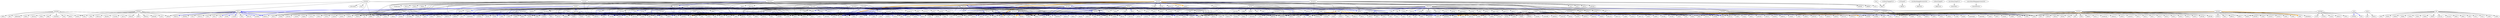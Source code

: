 digraph G {
ZPBP2 -> CASP3;
ZPBP2 -> CASP8;
ZPBP2 -> CASP9;
ZPBP2 -> CBX3;
ZPBP2 -> CDK1;
ZPBP2 -> CKAP4;
ZPBP2 -> CTCF [color=blue, penwidth=2.0];
ZPBP2 -> DNMT1;
ZPBP2 -> E2F1;
ZPBP2 -> HDAC1;
ZPBP2 -> JUN;
ZPBP2 -> KAT2A;
ZPBP2 -> LAMP2;
ZPBP2 -> PML;
ZPBP2 -> RBBP7;
ZPBP2 -> SDHA;
ZPBP2 -> SUV39H1;
ZPBP2 -> TAF15;
ZPBP2 -> USP13;
ZPBP2 -> USP21;
ZPBP2 -> USP22;
ZPBP2 -> YY1;
ZPBP2 -> ZNF217;
ZPBP2 -> ZNF281;
ZPLD1 -> ATM;
ZPLD1 -> ATR;
ZPLD1 -> ATRIP;
ZPLD1 -> BRCA1;
ZPLD1 -> CDK2;
ZPLD1 -> CDK2AP1;
ZPLD1 -> CHEK1;
ZPLD1 -> DDB1;
ZPLD1 -> HDAC1;
ZPLD1 -> KAT2A;
ZPLD1 -> PCNA;
ZPLD1 -> PRMT5;
ZPLD1 -> RNF8;
ZPLD1 -> RPA1;
ZPLD1 -> SETDB1;
ZPLD1 -> TEF;
ZPLD1 -> ZPR1;
ZPR1 -> A2M;
ZPR1 -> AKT1;
ZPR1 -> C3;
ZPR1 -> CASC5;
ZPR1 -> CBX3;
ZPR1 -> CFB;
ZPR1 -> CFD;
ZPR1 -> CTCF;
ZPR1 -> E2F1;
ZPR1 -> HDAC1;
ZPR1 -> KAT2A;
ZPR1 -> MAPK1;
ZPR1 -> NCOA4;
ZPR1 -> PROC;
ZPR1 -> PROS1;
ZPR1 -> RBL2;
ZPR1 -> RPL15;
ZPR1 -> RPL26 [color=orange, penwidth=5.0];
ZPR1 -> RPS27;
ZPR1 -> SAP30;
ZPR1 -> SIRT1;
ZPR1 -> TAF1 [color=orange, penwidth=5.0];
ZPR1 -> TCF4;
ZPR1 -> TOP1;
ZPR1 -> TSC1;
ZPR1 -> USP9X;
ZPR1 -> YY1 [color=orange, penwidth=5.0];
ZPR1 -> ZNF217;
ZRANB1 -> ATM;
ZRANB1 -> ATR;
ZRANB1 -> ATRIP;
ZRANB1 -> BRCA1;
ZRANB1 -> CBX3;
ZRANB1 -> CHD4;
ZRANB1 -> CTCF;
ZRANB1 -> E2F1;
ZRANB1 -> EZH2 [color=blue, penwidth=2.0];
ZRANB1 -> FUS;
ZRANB1 -> HDAC1;
ZRANB1 -> HSP90AA1;
ZRANB1 -> JUN;
ZRANB1 -> KAT2A;
ZRANB1 -> KAT5;
ZRANB1 -> KHDRBS1;
ZRANB1 -> MDM2 [color=blue, penwidth=2.0];
ZRANB1 -> MYC [color=blue, penwidth=2.0];
ZRANB1 -> PARP1;
ZRANB1 -> PCBP1;
ZRANB1 -> PUF60;
ZRANB1 -> RANBP9;
ZRANB1 -> SETDB1;
ZRANB1 -> SUV39H1;
ZRANB1 -> USP37 [color=blue, penwidth=2.0];
ZRANB1 -> YY1;
ZRANB1 -> ZRANB2 [color=blue, penwidth=2.0];
ZRANB2 -> ATRIP;
ZRANB2 -> BRCA1;
ZRANB2 -> BRCA2;
ZRANB2 -> BRIP1;
ZRANB2 -> CBX3 [color=blue, penwidth=2.0];
ZRANB2 -> CBX5;
ZRANB2 -> CDK12;
ZRANB2 -> HDAC1;
ZRANB2 -> KAT2A;
ZRANB2 -> KHDRBS1 [color=blue, penwidth=2.0];
ZRANB2 -> NXF1 [color=blue, penwidth=2.0];
ZRANB2 -> PABPC1 [color=blue, penwidth=2.0];
ZRANB2 -> PALB2;
ZRANB2 -> PARP1;
ZRANB2 -> RANBP9;
ZRANB2 -> RBFOX1 [color=blue, penwidth=2.0];
ZRANB2 -> RPA1;
ZRANB2 -> RPA2;
ZRANB2 -> TSG101;
ZRANB2 -> XRCC5;
ZRANB2 -> XRCC6;
ZRANB2 -> YWHAE;
ZRANB2 -> ZRANB1 [color=blue, penwidth=2.0];
ZRANB3 -> ATM;
ZRANB3 -> ATR;
ZRANB3 -> BRCA1;
ZRANB3 -> C1QBP;
ZRANB3 -> CASC5;
ZRANB3 -> CTCF;
ZRANB3 -> DNMT1;
ZRANB3 -> DUSP1;
ZRANB3 -> E2F1 [color=orange, penwidth=5.0];
ZRANB3 -> EXOSC10;
ZRANB3 -> HAT1;
ZRANB3 -> HDAC1;
ZRANB3 -> KHDRBS1;
ZRANB3 -> MDM2 [color=orange, penwidth=5.0];
ZRANB3 -> NDRG1 [color=orange, penwidth=5.0];
ZRANB3 -> NUDT21;
ZRANB3 -> PARP1;
ZRANB3 -> PUM2;
ZRANB3 -> RAD50;
ZRANB3 -> RAD51;
ZRANB3 -> RBFOX1;
ZRANB3 -> RPA1;
ZRANB3 -> RPA2;
ZRANB3 -> SUV39H1;
ZRANB3 -> YY1;
ZRANB3 -> ZNF217;
ZRANB3 -> ZRANB1 [color=blue, penwidth=2.0];
ZRANB3 -> ZRANB2;
ZRSR1 -> BAX;
ZRSR1 -> BRCA1;
ZRSR1 -> BRCA2;
ZRSR1 -> CASC5;
ZRSR1 -> CASP3;
ZRSR1 -> CTCF [color=blue, penwidth=2.0];
ZRSR1 -> E2F1;
ZRSR1 -> EGFR;
ZRSR1 -> HDAC1;
ZRSR1 -> HDAC2;
ZRSR1 -> KHDRBS1 [color=blue, penwidth=2.0];
ZRSR1 -> KRAS;
ZRSR1 -> MED1;
ZRSR1 -> NCOR1;
ZRSR1 -> NCOR2;
ZRSR1 -> NXF1;
ZRSR1 -> PIK3CA;
ZRSR1 -> PRPF6 [color=blue, penwidth=2.0];
ZRSR1 -> PSMD14;
ZRSR1 -> PTBP1;
ZRSR1 -> PTEN;
ZRSR1 -> RBFOX1;
ZRSR1 -> RPL23A;
ZRSR1 -> RPS27A;
ZRSR1 -> STAT3;
ZRSR1 -> TP53;
ZRSR1 -> UBA6;
ZRSR1 -> USP14;
ZRSR1 -> ZNF143;
ZRSR1 -> ZNF217;
ZRSR1 -> ZNF776;
ZRSR2 -> ATG12;
ZRSR2 -> ATG5;
ZRSR2 -> BAX;
ZRSR2 -> BNIP3;
ZRSR2 -> C15orf53;
ZRSR2 -> CASC5;
ZRSR2 -> CBX3;
ZRSR2 -> CDK8;
ZRSR2 -> CTCF [color=blue, penwidth=2.0];
ZRSR2 -> HDAC1;
ZRSR2 -> KAT2A;
ZRSR2 -> KHDRBS1 [color=blue, penwidth=2.0];
ZRSR2 -> LIG3;
ZRSR2 -> MDM2;
ZRSR2 -> NXF1;
ZRSR2 -> PARP1;
ZRSR2 -> PPM1A;
ZRSR2 -> PSMD14;
ZRSR2 -> PTBP1 [color=blue, penwidth=2.0];
ZRSR2 -> RPA1;
ZRSR2 -> RPA2;
ZRSR2 -> SDHB;
ZRSR2 -> SDHC;
ZRSR2 -> SIN3A;
ZRSR2 -> SP1;
ZRSR2 -> SRSF1 [color=blue, penwidth=2.0];
ZRSR2 -> SRSF2 [color=blue, penwidth=2.0];
ZRSR2 -> SRSF3 [color=blue, penwidth=2.0];
ZRSR2 -> XRCC1;
ZRSR2 -> YY1;
ZRSR2 -> ZNF217;
ZRSR2 -> ZRANB2;
ZSCAN1 -> BMI1;
ZSCAN1 -> CAV1;
ZSCAN1 -> CBX3;
ZSCAN1 -> CBX5;
ZSCAN1 -> CTCF [color=blue, penwidth=2.0];
ZSCAN1 -> E2F1;
ZSCAN1 -> HDAC1 [color=blue, penwidth=2.0];
ZSCAN1 -> HSP90AA1;
ZSCAN1 -> KAT2A;
ZSCAN1 -> KRAS;
ZSCAN1 -> PARP1;
ZSCAN1 -> PML;
ZSCAN1 -> PRC1;
ZSCAN1 -> PTPN1;
ZSCAN1 -> S100A2;
ZSCAN1 -> YY1 [color=blue, penwidth=2.0];
ZSCAN1 -> ZBP1;
ZSCAN1 -> ZNF217;
ZSCAN1 -> ZSCAN10;
ZSCAN1 -> ZSCAN12;
ZSCAN1 -> ZSCAN16;
ZSCAN10 -> ATM [color=blue, penwidth=2.0];
ZSCAN10 -> ATR;
ZSCAN10 -> BRCA1;
ZSCAN10 -> BRCA2;
ZSCAN10 -> CDKN1A;
ZSCAN10 -> CDKN2A;
ZSCAN10 -> CTCF [color=blue, penwidth=2.0];
ZSCAN10 -> DMC1;
ZSCAN10 -> E2F1;
ZSCAN10 -> HDAC1 [color=blue, penwidth=2.0];
ZSCAN10 -> KAT2A;
ZSCAN10 -> KDM6A [color=blue, penwidth=2.0];
ZSCAN10 -> PSMD14;
ZSCAN10 -> RAD51;
ZSCAN10 -> RBBP7;
ZSCAN10 -> TAF1;
ZSCAN10 -> TAT;
ZSCAN10 -> USP9X;
ZSCAN10 -> YY1;
ZSCAN12 -> ATM;
ZSCAN12 -> ATR;
ZSCAN12 -> CDC25A;
ZSCAN12 -> CDK6;
ZSCAN12 -> CDKN1A;
ZSCAN12 -> CDKN2A;
ZSCAN12 -> CTCF;
ZSCAN12 -> HDAC1;
ZSCAN12 -> KAT2A;
ZSCAN12 -> KRAS;
ZSCAN12 -> MDM2;
ZSCAN12 -> MLH1;
ZSCAN12 -> MSH2;
ZSCAN12 -> PRKCB;
ZSCAN12 -> RAD50;
ZSCAN12 -> SETDB1;
ZSCAN12 -> SUV39H1;
ZSCAN12 -> T;
ZSCAN12 -> UBA1;
ZSCAN12 -> USP7;
ZSCAN12 -> USP9X;
ZSCAN12 -> YY1;
ZSCAN12 -> ZNF217;
ZSCAN16 -> ATM;
ZSCAN16 -> ATR;
ZSCAN16 -> ATRIP;
ZSCAN16 -> C3;
ZSCAN16 -> CBX3;
ZSCAN16 -> CHD4;
ZSCAN16 -> CHEK1;
ZSCAN16 -> CTCF;
ZSCAN16 -> E2F1;
ZSCAN16 -> H3F3A;
ZSCAN16 -> HDAC1;
ZSCAN16 -> KAT2A;
ZSCAN16 -> NUDT1;
ZSCAN16 -> PARP1;
ZSCAN16 -> REST;
ZSCAN16 -> RFC3;
ZSCAN16 -> RPA2;
ZSCAN16 -> SMC3;
ZSCAN16 -> TP53INP1;
ZSCAN16 -> YY1;
ZSCAN16 -> ZFP36;
ZSCAN16 -> ZFP42;
ZSCAN16 -> ZNF217;
ZSCAN16 -> ZNF703;
ZSCAN18 -> ATM;
ZSCAN18 -> ATR;
ZSCAN18 -> BRCA1;
ZSCAN18 -> CBX3;
ZSCAN18 -> CDK4;
ZSCAN18 -> CDK6;
ZSCAN18 -> CDKN1A;
ZSCAN18 -> E2F1;
ZSCAN18 -> ETS1;
ZSCAN18 -> GATA1;
ZSCAN18 -> HCFC1;
ZSCAN18 -> HDAC1;
ZSCAN18 -> KAT2A;
ZSCAN18 -> KLF1;
ZSCAN18 -> MACF1;
ZSCAN18 -> NCOA1;
ZSCAN18 -> PARP1;
ZSCAN18 -> PCNA;
ZSCAN18 -> RAD50;
ZSCAN18 -> RBBP7;
ZSCAN18 -> SETDB1 [color=blue, penwidth=2.0];
ZSCAN18 -> TFDP1;
ZSCAN18 -> USP37;
ZSCAN18 -> ZMIZ1;
ZSCAN18 -> ZNF143;
ZSCAN18 -> ZNF217;
ZSCAN18 -> ZNF385A;
ZSCAN2 -> CDKN1A;
ZSCAN2 -> CTCF;
ZSCAN2 -> E2F1;
ZSCAN2 -> GATA1;
ZSCAN2 -> HDAC1;
ZSCAN2 -> HDAC2;
ZSCAN2 -> KAT5;
ZSCAN2 -> PRKD1;
ZSCAN2 -> PTEN;
ZSCAN2 -> RBBP7;
ZSCAN2 -> SMARCAD1;
ZSCAN2 -> SP1;
ZSCAN2 -> SUV39H1;
ZSCAN2 -> TFAP2C;
ZSCAN2 -> TFDP1;
ZSCAN2 -> YY1;
ZSCAN2 -> ZNF131;
ZSCAN2 -> ZNF217;
ZSCAN2 -> ZNF22;
ZSCAN2 -> ZSCAN21;
ZSCAN2 -> ZSCAN22;
ZSCAN20 -> BRCA1;
ZSCAN20 -> CTCF;
ZSCAN20 -> E2F1;
ZSCAN20 -> HDAC1;
ZSCAN20 -> RAD51;
ZSCAN20 -> RPA1;
ZSCAN20 -> TFAP2C;
ZSCAN20 -> YY1;
ZSCAN20 -> ZNF217;
ZSCAN20 -> ZSCAN10;
ZSCAN20 -> ZSCAN4;
ZSCAN21 -> BRCA1;
ZSCAN21 -> BRPF1;
ZSCAN21 -> CASC5;
ZSCAN21 -> CBX3;
ZSCAN21 -> CDK6;
ZSCAN21 -> CTCF [color=blue, penwidth=2.0];
ZSCAN21 -> E2F1 [color=blue, penwidth=2.0];
ZSCAN21 -> HDAC1;
ZSCAN21 -> KAT2A;
ZSCAN21 -> KHDRBS1;
ZSCAN21 -> NPM1;
ZSCAN21 -> SETDB1;
ZSCAN21 -> T;
ZSCAN21 -> TAF1;
ZSCAN21 -> TFDP1;
ZSCAN21 -> YY1;
ZSCAN21 -> ZFP36;
ZSCAN21 -> ZNF217;
ZSCAN22 -> BRCA1;
ZSCAN22 -> CBX3;
ZSCAN22 -> CDK1;
ZSCAN22 -> CDKN1A;
ZSCAN22 -> CHD4;
ZSCAN22 -> CTCF;
ZSCAN22 -> E2F1;
ZSCAN22 -> EP300;
ZSCAN22 -> HJURP;
ZSCAN22 -> KAT2A;
ZSCAN22 -> NUF2;
ZSCAN22 -> PARP1;
ZSCAN22 -> RBBP7;
ZSCAN22 -> SSRP1;
ZSCAN22 -> TP53;
ZSCAN22 -> USP9X;
ZSCAN22 -> YY1 [color=blue, penwidth=2.0];
ZSCAN22 -> ZNF217;
ZSCAN22 -> ZSCAN4;
ZSCAN23 -> BRCA1;
ZSCAN23 -> CBX3;
ZSCAN23 -> CD44;
ZSCAN23 -> CHD4;
ZSCAN23 -> CTCF;
ZSCAN23 -> DNMT3A;
ZSCAN23 -> E2F1;
ZSCAN23 -> GC;
ZSCAN23 -> HDAC1;
ZSCAN23 -> ITGB1;
ZSCAN23 -> PCNA;
ZSCAN23 -> RAD21;
ZSCAN23 -> RAD51;
ZSCAN23 -> RBBP7;
ZSCAN23 -> RPA1;
ZSCAN23 -> SETDB1;
ZSCAN23 -> SP1;
ZSCAN23 -> TFAP2C;
ZSCAN23 -> USP9X;
ZSCAN23 -> YY1;
ZSCAN23 -> ZNF217;
ZSCAN23 -> ZNF263;
ZSCAN23 -> ZNF331;
ZSCAN23 -> ZSCAN22 [color=blue, penwidth=2.0];
ZSCAN25 -> BRD4;
ZSCAN25 -> CBX3;
ZSCAN25 -> CTCF;
ZSCAN25 -> E2F1;
ZSCAN25 -> FUS;
ZSCAN25 -> GATA1;
ZSCAN25 -> HDAC1;
ZSCAN25 -> HMGB1;
ZSCAN25 -> KAT2A;
ZSCAN25 -> KHDRBS1;
ZSCAN25 -> PABPN1;
ZSCAN25 -> PTBP1;
ZSCAN25 -> RBBP6;
ZSCAN25 -> SRSF3;
ZSCAN25 -> TET1;
ZSCAN25 -> TET2;
ZSCAN25 -> TET3;
ZSCAN25 -> UBE2C;
ZSCAN25 -> YY1;
ZSCAN25 -> ZNF217;
ZSCAN25 -> ZNF25;
ZSCAN25 -> ZNF449;
ZSCAN25 -> ZSCAN1 [color=blue, penwidth=2.0];
ZSCAN26 -> AKT1;
ZSCAN26 -> ATM;
ZSCAN26 -> BRCA1;
ZSCAN26 -> CDK6;
ZSCAN26 -> CDKN1A;
ZSCAN26 -> CTCF;
ZSCAN26 -> E2F1;
ZSCAN26 -> KAT2B;
ZSCAN26 -> MAPK1;
ZSCAN26 -> PTEN;
ZSCAN26 -> SETDB1;
ZSCAN26 -> SUV39H1;
ZSCAN26 -> TAF11;
ZSCAN26 -> TAF9;
ZSCAN26 -> TP53;
ZSCAN26 -> YY1;
ZSCAN26 -> ZNF268;
ZSCAN29 -> ATR;
ZSCAN29 -> ATRIP;
ZSCAN29 -> BRCA1;
ZSCAN29 -> CASC5;
ZSCAN29 -> CBX3;
ZSCAN29 -> CDK6;
ZSCAN29 -> CENPA;
ZSCAN29 -> CTCF;
ZSCAN29 -> HDAC1;
ZSCAN29 -> KAT2A;
ZSCAN29 -> KAT5 [color=blue, penwidth=2.0];
ZSCAN29 -> KHDRBS1;
ZSCAN29 -> KRAS;
ZSCAN29 -> NONO;
ZSCAN29 -> NOVA1;
ZSCAN29 -> NXF1;
ZSCAN29 -> PABPN1;
ZSCAN29 -> PML;
ZSCAN29 -> PPARG;
ZSCAN29 -> PTEN;
ZSCAN29 -> PUM2;
ZSCAN29 -> RAD50;
ZSCAN29 -> RBFOX1;
ZSCAN29 -> SMAD3;
ZSCAN29 -> SMC1A;
ZSCAN29 -> SMC1B;
ZSCAN29 -> SYNCRIP;
ZSCAN29 -> YY1;
ZSCAN29 -> ZBTB16;
ZSCAN29 -> ZBTB33;
ZSCAN29 -> ZNF217;
ZSCAN29 -> ZNF331;
ZSCAN30 -> BRCA1;
ZSCAN30 -> CDK5;
ZSCAN30 -> CDKN1A;
ZSCAN30 -> FTSJ2;
ZSCAN30 -> HDAC1;
ZSCAN30 -> KRAS;
ZSCAN30 -> MDC1;
ZSCAN30 -> NAT10;
ZSCAN30 -> NOP56;
ZSCAN30 -> PML;
ZSCAN30 -> PTEN;
ZSCAN30 -> SETDB1;
ZSCAN30 -> SSRP1;
ZSCAN30 -> USP9X;
ZSCAN30 -> YY1;
ZSCAN30 -> ZNF217;
ZSCAN30 -> ZNF439;
ZSCAN31 -> ATM;
ZSCAN31 -> ATR;
ZSCAN31 -> BAX;
ZSCAN31 -> BRCA1;
ZSCAN31 -> BRCA2;
ZSCAN31 -> CBX3;
ZSCAN31 -> CDK9;
ZSCAN31 -> CDKN1A;
ZSCAN31 -> CTCF;
ZSCAN31 -> E2F1;
ZSCAN31 -> FOXO3;
ZSCAN31 -> HDAC1;
ZSCAN31 -> KAT2A;
ZSCAN31 -> MSH2;
ZSCAN31 -> PTEN;
ZSCAN31 -> RAD50;
ZSCAN31 -> RBBP7;
ZSCAN31 -> SIN3A [color=blue, penwidth=2.0];
ZSCAN31 -> STAT3;
ZSCAN31 -> T;
ZSCAN31 -> USP9X;
ZSCAN31 -> YY1;
ZSCAN31 -> ZNF2;
ZSCAN31 -> ZNF217;
ZSCAN31 -> ZNF3;
ZSCAN32 -> BRCA1;
ZSCAN32 -> CDK9;
ZSCAN32 -> CDKN1A;
ZSCAN32 -> CREB1;
ZSCAN32 -> CTCF;
ZSCAN32 -> E2F1;
ZSCAN32 -> HDAC1;
ZSCAN32 -> KAT2A;
ZSCAN32 -> RPA2;
ZSCAN32 -> SCARB1;
ZSCAN32 -> SCARB2;
ZSCAN32 -> SETDB1;
ZSCAN32 -> TFDP1;
ZSCAN32 -> USP9X;
ZSCAN32 -> YY1;
ZSCAN32 -> ZNF217;
ZSCAN32 -> ZNF32;
ZSCAN32 -> ZSCAN12 [color=blue, penwidth=2.0];
ZSCAN4 -> CTCF;
ZSCAN4 -> E2F1;
ZSCAN4 -> EP300 [color=blue, penwidth=2.0];
ZSCAN4 -> GC;
ZSCAN4 -> KAT2A;
ZSCAN4 -> RB1;
ZSCAN4 -> SETDB1 [color=blue, penwidth=2.0];
ZSCAN4 -> SMC3;
ZSCAN4 -> SP1;
ZSCAN4 -> SUV39H1 [color=blue, penwidth=2.0];
ZSCAN4 -> YY1;
ZSCAN4 -> ZNF217;
ZSCAN4 -> ZNF648;
ZSCAN5A -> ATM;
ZSCAN5A -> ATR;
ZSCAN5A -> BRD4;
ZSCAN5A -> BUB1 [color=blue, penwidth=2.0];
ZSCAN5A -> CBX3;
ZSCAN5A -> CDC20;
ZSCAN5A -> CDC25A;
ZSCAN5A -> CDH1;
ZSCAN5A -> CDK1;
ZSCAN5A -> CDKN1A;
ZSCAN5A -> CHD3;
ZSCAN5A -> CHD4;
ZSCAN5A -> CHD8;
ZSCAN5A -> HDAC1;
ZSCAN5A -> HSP90AA1;
ZSCAN5A -> KAT2A;
ZSCAN5A -> KRAS;
ZSCAN5A -> MCM2;
ZSCAN5A -> MCM4;
ZSCAN5A -> MCM5;
ZSCAN5A -> MYC;
ZSCAN5A -> ORC1;
ZSCAN5A -> PRMT5;
ZSCAN5A -> RPA1;
ZSCAN5A -> RPA2;
ZSCAN5A -> SPC24;
ZSCAN5A -> TFAP2C;
ZSCAN5A -> USP9X;
ZSCAN5A -> YY1;
ZSCAN5A -> ZNF217;
ZSCAN5A -> ZSCAN5B;
ZSCAN5B -> BRD4;
ZSCAN5B -> CBX3;
ZSCAN5B -> CBX5;
ZSCAN5B -> CDK9;
ZSCAN5B -> CTCF;
ZSCAN5B -> DNMT1;
ZSCAN5B -> E2F1;
ZSCAN5B -> EP300;
ZSCAN5B -> HDAC1;
ZSCAN5B -> HDAC2;
ZSCAN5B -> KAT2A;
ZSCAN5B -> KHDRBS1;
ZSCAN5B -> MBD2;
ZSCAN5B -> NUF2;
ZSCAN5B -> NXF1;
ZSCAN5B -> RB1;
ZSCAN5B -> RBFOX1;
ZSCAN5B -> SRSF1;
ZSCAN5B -> SUV39H1;
ZSCAN5B -> YY1;
ZSCAN5B -> ZNF217;
ZSCAN5B -> ZSCAN4;
ZSCAN5B -> ZSCAN5A;
ZSCAN5C -> BRCA1;
ZSCAN5C -> CBX3;
ZSCAN5C -> CDKN1A;
ZSCAN5C -> CDKN2A;
ZSCAN5C -> CTCF;
ZSCAN5C -> DNMT1;
ZSCAN5C -> E2F1;
ZSCAN5C -> ENY2;
ZSCAN5C -> HDAC1;
ZSCAN5C -> HDAC2;
ZSCAN5C -> KAT2A;
ZSCAN5C -> NANOG;
ZSCAN5C -> SALL4;
ZSCAN5C -> SETDB1;
ZSCAN5C -> SMARCA1;
ZSCAN5C -> SOX2;
ZSCAN5C -> T;
ZSCAN5C -> TFAP2C;
ZSCAN5C -> TFCP2L1;
ZSCAN5C -> YY1;
ZSCAN5C -> ZNF217;
ZSCAN5C -> ZSCAN5A;
ZSCAN5DP -> BCORL1;
ZSCAN5DP -> BRDT;
ZSCAN5DP -> CBX3;
ZSCAN5DP -> CDK9;
ZSCAN5DP -> KAT2A;
ZSCAN5DP -> KHDRBS1;
ZSCAN5DP -> MCM2;
ZSCAN5DP -> NXF1;
ZSCAN5DP -> RBBP7 [color=blue, penwidth=2.0];
ZSCAN5DP -> RBFOX1;
ZSCAN5DP -> RBMS3;
ZSCAN5DP -> SRSF10;
ZSCAN5DP -> SRSF9;
ZSCAN5DP -> TFAP2C;
ZSCAN5DP -> USP9X;
ZSCAN5DP -> ZNF217;
ZSCAN9 -> ATM;
ZSCAN9 -> ATR;
ZSCAN9 -> BRCA1;
ZSCAN9 -> CBX3;
ZSCAN9 -> CDC25A;
ZSCAN9 -> CDK1;
ZSCAN9 -> CDK9;
ZSCAN9 -> CDKN1A;
ZSCAN9 -> CDKN2A;
ZSCAN9 -> CIB1;
ZSCAN9 -> CTCF;
ZSCAN9 -> HDAC1;
ZSCAN9 -> KAT2A;
ZSCAN9 -> KAT2B;
ZSCAN9 -> RBBP7;
ZSCAN9 -> STK33;
ZSCAN9 -> SUV39H1;
ZSCAN9 -> TBP;
ZSCAN9 -> YY1;
ZSCAN9 -> ZNF217;
ZSWIM1 -> BRF1;
ZSWIM1 -> CASC5;
ZSWIM1 -> KDM1A;
ZSWIM1 -> KDM5B;
ZSWIM1 -> LCP2;
ZSWIM1 -> OPA1;
ZSWIM1 -> PAK1;
ZSWIM1 -> PHF21A;
ZSWIM1 -> PIH1D1;
ZSWIM1 -> PIN1;
ZSWIM1 -> RALBP1;
ZSWIM1 -> RHOA;
ZSWIM1 -> SETDB1;
ZSWIM1 -> SLC9A2;
ZSWIM1 -> ZAP70;
ZSWIM2 -> BRCA1;
ZSWIM2 -> CASC5;
ZSWIM2 -> CASKIN1;
ZSWIM2 -> CBX3;
ZSWIM2 -> CD44;
ZSWIM2 -> CDK6;
ZSWIM2 -> CTCF;
ZSWIM2 -> KAT2A;
ZSWIM2 -> KIF11;
ZSWIM2 -> KIF14;
ZSWIM2 -> KIF15;
ZSWIM2 -> KIF17;
ZSWIM2 -> KIF19;
ZSWIM2 -> KIF1A;
ZSWIM2 -> KIF22;
ZSWIM2 -> KIF23;
ZSWIM2 -> KIF24;
ZSWIM2 -> KIF25;
ZSWIM2 -> KIF26A;
ZSWIM2 -> KIF26B;
ZSWIM2 -> KIF27;
ZSWIM2 -> KIF3B;
ZSWIM2 -> KIF5A;
ZSWIM2 -> KIF5B;
ZSWIM2 -> KIF6;
ZSWIM2 -> KIF7;
ZSWIM2 -> KIF9;
ZSWIM2 -> RBBP5;
ZSWIM2 -> RPL11;
ZSWIM2 -> RPL26;
ZSWIM2 -> SMARCA4;
ZSWIM2 -> SP1;
ZSWIM2 -> SPATA13;
ZSWIM2 -> SPEF2;
ZSWIM2 -> YY1;
ZSWIM2 -> ZNF217;
ZSWIM3 -> BMP2;
ZSWIM3 -> BRCA1;
ZSWIM3 -> CAV1;
ZSWIM3 -> CBX3;
ZSWIM3 -> CD44;
ZSWIM3 -> CDKN1A;
ZSWIM3 -> E2F1;
ZSWIM3 -> GLI1;
ZSWIM3 -> HDAC1 [color=blue, penwidth=2.0];
ZSWIM3 -> HDAC2;
ZSWIM3 -> HDAC3;
ZSWIM3 -> JUN;
ZSWIM3 -> KAT2A;
ZSWIM3 -> KAT6A;
ZSWIM3 -> MDM2;
ZSWIM3 -> POU2F1;
ZSWIM3 -> PTEN;
ZSWIM3 -> PTPN14;
ZSWIM3 -> RB1;
ZSWIM3 -> RPA1;
ZSWIM3 -> SDCBP;
ZSWIM3 -> SKA1;
ZSWIM3 -> SMAD1;
ZSWIM3 -> TSG101;
ZSWIM3 -> UBA3;
ZSWIM3 -> UBA52;
ZSWIM3 -> USP9X;
ZSWIM3 -> ZNF217;
ZSWIM3 -> ZNF550;
ZSWIM4 -> CDC42EP1;
ZSWIM4 -> CDK12;
ZSWIM4 -> FLI1;
ZSWIM4 -> MFN2;
ZSWIM4 -> RBBP7;
ZSWIM4 -> RHOA;
ZSWIM4 -> USP9X;
ZSWIM4 -> ZNF217;
ZSWIM4 -> ZRANB1;
ZSWIM5 -> BPTF;
ZSWIM5 -> CASC5;
ZSWIM5 -> CD44;
ZSWIM5 -> EGFR;
ZSWIM5 -> FOXM1;
ZSWIM5 -> G3BP1;
ZSWIM5 -> ITGB1;
ZSWIM5 -> KHDRBS1;
ZSWIM5 -> PCBP1;
ZSWIM6 -> BRDT;
ZSWIM6 -> CTTN;
ZSWIM6 -> CYFIP1;
ZSWIM6 -> FLNA;
ZSWIM6 -> MED13;
ZSWIM6 -> PFN1;
ZSWIM6 -> PTBP1;
ZSWIM6 -> ZNF217;
ZSWIM7 -> CALR;
ZSWIM7 -> CASC5;
ZSWIM7 -> CCDC67;
ZSWIM7 -> CD44;
ZSWIM7 -> CDC42;
ZSWIM7 -> DOK1;
ZSWIM7 -> DOK2;
ZSWIM7 -> GRB2 [color=orange, penwidth=5.0];
ZSWIM7 -> ITGB1;
ZSWIM7 -> KAT2A;
ZSWIM7 -> KHDRBS1;
ZSWIM7 -> KHDRBS2;
ZSWIM7 -> KHDRBS3;
ZSWIM7 -> KRAS;
ZSWIM7 -> MAPK1 [color=orange, penwidth=5.0];
ZSWIM7 -> MSLN;
ZSWIM7 -> PAK1;
ZSWIM7 -> PTEN;
ZSWIM7 -> RAC1;
ZSWIM7 -> RBM15;
ZSWIM7 -> RBM17;
ZSWIM7 -> RHOA;
ZSWIM7 -> ZNF383;
ZSWIM8 -> AIF1;
ZSWIM8 -> ARHGDIA;
ZSWIM8 -> AXIN1;
ZSWIM8 -> CASC5;
ZSWIM8 -> CEP192;
ZSWIM8 -> CRIP1;
ZSWIM8 -> KHDRBS1;
ZSWIM8 -> MFN2;
ZSWIM8 -> PARL;
ZSWIM8 -> PIN1;
ZSWIM8 -> PLEKHA7;
ZSWIM8 -> PSD;
ZSWIM8 -> RHOU;
ZSWIM8 -> RIPK1;
ZSWIM8 -> ZNF217;
ZUFSP -> CHI3L1;
ZUFSP -> CTCF [color=blue, penwidth=2.0];
ZUFSP -> CTSB;
ZUFSP -> DHX9;
ZUFSP -> E2F1;
ZUFSP -> HSP90AB1;
ZUFSP -> HSP90B1;
ZUFSP -> MAP2;
ZUFSP -> NUDT5;
ZUFSP -> PGK1;
ZUFSP -> PTBP1;
ZUFSP -> RAB2A;
ZUFSP -> RBFOX1;
ZUFSP -> SCARB1;
ZUFSP -> SMN1;
ZUFSP -> SOX11;
ZUFSP -> SP1;
ZUFSP -> T;
ZUFSP -> YWHAE;
ZW10 -> AURKB [color=blue, penwidth=2.0];
ZW10 -> BRCA1 [color=blue, penwidth=2.0];
ZW10 -> BUB3 [color=blue, penwidth=2.0];
ZW10 -> CLASP1 [color=blue, penwidth=2.0];
ZW10 -> GDI1;
ZW10 -> KIF21B [color=blue, penwidth=2.0];
ZW10 -> MAD1L1 [color=blue, penwidth=2.0];
ZW10 -> MAD2L1 [color=blue, penwidth=2.0];
ZW10 -> MAPRE1;
ZW10 -> MCC;
ZW10 -> POM121;
ZW10 -> RBFOX1;
ZW10 -> RTP1;
ZW10 -> RTP2;
ZW10 -> SETDB1;
ZW10 -> TPR [color=blue, penwidth=2.0];
ZW10 -> TPX2 [color=blue, penwidth=2.0];
ZWILCH -> CASC5 [color=blue, penwidth=2.0];
ZWILCH -> CBX3;
ZWILCH -> CBX4;
ZWILCH -> FOS;
ZWILCH -> HDAC1;
ZWILCH -> HDAC2;
ZWILCH -> HSP90AA1;
ZWILCH -> JUN;
ZWILCH -> KHDRBS1;
ZWILCH -> KHDRBS2;
ZWILCH -> MDM2;
ZWILCH -> MSI1;
ZWILCH -> NXF1;
ZWILCH -> PABPC1;
ZWILCH -> PRC1 [color=blue, penwidth=2.0];
ZWILCH -> PUM2 [color=blue, penwidth=2.0];
ZWILCH -> SURF6;
ZWILCH -> TRAF6;
ZWILCH -> UBE2C [color=blue, penwidth=2.0];
ZWILCH -> UBE2D1;
ZWILCH -> USP21;
ZWINT -> AURKB [color=blue, penwidth=2.0];
ZWINT -> CTCF;
ZWINT -> KAT2A;
ZWINT -> KIF14 [color=blue, penwidth=2.0];
ZWINT -> KIF1B;
ZWINT -> MAD2L2 [color=blue, penwidth=2.0];
ZWINT -> TAF15;
ZWINT -> YY1;
ZWINT -> ZNF217;
ZWINT -> ZW10 [color=blue, penwidth=2.0];
ZWINT -> ZWILCH [color=blue, penwidth=2.0];
ZXDA -> CDC25A;
ZXDA -> CDK1;
ZXDA -> CDK6;
ZXDA -> T;
ZXDB -> AR [color=blue, penwidth=2.0];
ZXDB -> ATM;
ZXDB -> ATR;
ZXDB -> ATRIP;
ZXDB -> BRCA1;
ZXDB -> RAD50;
ZXDB -> RPA1;
ZXDB -> RPA2;
ZXDB -> STAR;
ZXDC -> ATM;
ZXDC -> ATR;
ZXDC -> BRCA1;
ZXDC -> BRCA2;
ZXDC -> CDKN1A;
ZXDC -> MDM2;
ZYG11A -> BUB1B;
ZYG11A -> DMC1;
ZYG11A -> FAM131B;
ZYG11A -> FYCO1;
ZYG11A -> KHDRBS1;
ZYG11A -> KIF4A;
ZYG11A -> KPNB1;
ZYG11A -> MAD2L1;
ZYG11A -> MAPKAPK5;
ZYG11A -> NUFIP2;
ZYG11A -> PPIB;
ZYG11A -> PPM1A;
ZYG11A -> PRKCA;
ZYG11A -> RAB11FIP1;
ZYG11A -> RAB27A;
ZYG11A -> RAB7A;
ZYG11A -> RAD51;
ZYG11A -> RAN;
ZYG11A -> RANBP9;
ZYG11A -> SMC1A;
ZYG11A -> SRC;
ZYG11A -> SYCP3;
ZYG11A -> TAGLN2 [color=blue, penwidth=2.0];
ZYG11A -> YWHAG;
ZYG11A -> ZYG11B [color=blue, penwidth=2.0];
ZYG11B -> ATRIP;
ZYG11B -> BRCA1;
ZYG11B -> CDC20 [color=blue, penwidth=2.0];
ZYG11B -> EGFR;
ZYG11B -> FOS;
ZYG11B -> HDAC1;
ZYG11B -> ITGB1;
ZYG11B -> JUN;
ZYG11B -> KHDRBS1;
ZYG11B -> KIF4A;
ZYG11B -> NXF1;
ZYG11B -> PARP1;
ZYG11B -> PCNA;
ZYG11B -> PTEN [color=blue, penwidth=2.0];
ZYG11B -> PXN;
ZYG11B -> RPA1;
ZYG11B -> STAT3;
ZYG11B -> TPX2;
ZYG11B -> ZNF263;
ZYG11B -> ZNF331;
ZYX -> CTNND1 [color=blue, penwidth=2.0];
ZYX -> GIT1 [color=blue, penwidth=2.0];
ZYX -> T;
ZZEF1 -> BAK1;
ZZEF1 -> BAX;
ZZEF1 -> CBX3;
ZZEF1 -> CDK9;
ZZEF1 -> CDKN1A;
ZZEF1 -> CREBBP;
ZZEF1 -> DPY30;
ZZEF1 -> E2F1;
ZZEF1 -> EGF;
ZZEF1 -> EGFR;
ZZEF1 -> HDAC1;
ZZEF1 -> KAT2A [color=blue, penwidth=2.0];
ZZEF1 -> MBD3;
ZZEF1 -> RB1;
ZZEF1 -> SMAD3;
ZZEF1 -> T;
ZZEF1 -> USP9X;
ZZEF1 -> ZNF217;
ZZEF1 -> ZNF521;
ZZZ3 -> APP;
ZZZ3 -> BACE1;
ZZZ3 -> PTEN;
col1 -> BMP2;
col1 -> COL1A1;
col1 -> COL1A2;
col1 -> FBN1;
col1 -> FBN2;
col1 -> FGB;
col1 -> FGL1;
col1 -> FGL2;
col1 -> LTBP1;
col1 -> LTBP2;
col1 -> MGP;
col1 -> MMP2;
col1 -> MMP9;
col1 -> SPARC;
col1 -> TGFB1;
col1 -> TIMP1;
col1 -> TIMP2;
col1 -> TIMP3;
Zzzz -> MB22;
ccSTaaaAT1 -> MB333;
zccbbaaSTqqqqAT122 -> MB22;
zzccbbaaMqqqqBweweew333 -> MB33333;
ccbbaaSTqqqAT1 -> MBdss333;
zzzccbbaaSTqqAT122 -> MweweB22;
zzzzccbbaaMBqqqqqqweweew333 -> MwewB33333;
}